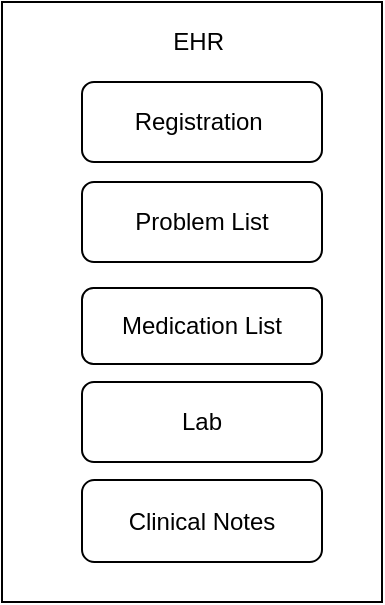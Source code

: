 <mxfile version="10.6.7" type="github"><diagram id="mQMDEU2sZq4R2ksgRlUI" name="Page-1"><mxGraphModel dx="1010" dy="501" grid="1" gridSize="10" guides="1" tooltips="1" connect="1" arrows="1" fold="1" page="1" pageScale="1" pageWidth="850" pageHeight="1100" math="0" shadow="0"><root><mxCell id="0"/><mxCell id="1" parent="0"/><mxCell id="yDb7Y5iCxuK6Uz3Aw-CX-1" value="" style="rounded=0;whiteSpace=wrap;html=1;" parent="1" vertex="1"><mxGeometry x="120" y="170" width="190" height="300" as="geometry"/></mxCell><mxCell id="yDb7Y5iCxuK6Uz3Aw-CX-2" value="EHR&amp;nbsp;" style="text;html=1;strokeColor=none;fillColor=none;align=center;verticalAlign=middle;whiteSpace=wrap;rounded=0;" parent="1" vertex="1"><mxGeometry x="160" y="180" width="120" height="20" as="geometry"/></mxCell><mxCell id="EhL8ucOpMtQ9zIScWLbC-1" value="Registration&amp;nbsp;" style="rounded=1;whiteSpace=wrap;html=1;" vertex="1" parent="1"><mxGeometry x="160" y="210" width="120" height="40" as="geometry"/></mxCell><mxCell id="EhL8ucOpMtQ9zIScWLbC-2" value="Medication List" style="rounded=1;whiteSpace=wrap;html=1;" vertex="1" parent="1"><mxGeometry x="160" y="313" width="120" height="38" as="geometry"/></mxCell><mxCell id="EhL8ucOpMtQ9zIScWLbC-3" value="Problem List" style="rounded=1;whiteSpace=wrap;html=1;" vertex="1" parent="1"><mxGeometry x="160" y="260" width="120" height="40" as="geometry"/></mxCell><mxCell id="EhL8ucOpMtQ9zIScWLbC-5" value="Lab" style="rounded=1;whiteSpace=wrap;html=1;" vertex="1" parent="1"><mxGeometry x="160" y="360" width="120" height="40" as="geometry"/></mxCell><mxCell id="EhL8ucOpMtQ9zIScWLbC-6" value="Clinical Notes" style="rounded=1;whiteSpace=wrap;html=1;" vertex="1" parent="1"><mxGeometry x="160" y="409" width="120" height="41" as="geometry"/></mxCell></root></mxGraphModel></diagram></mxfile>
